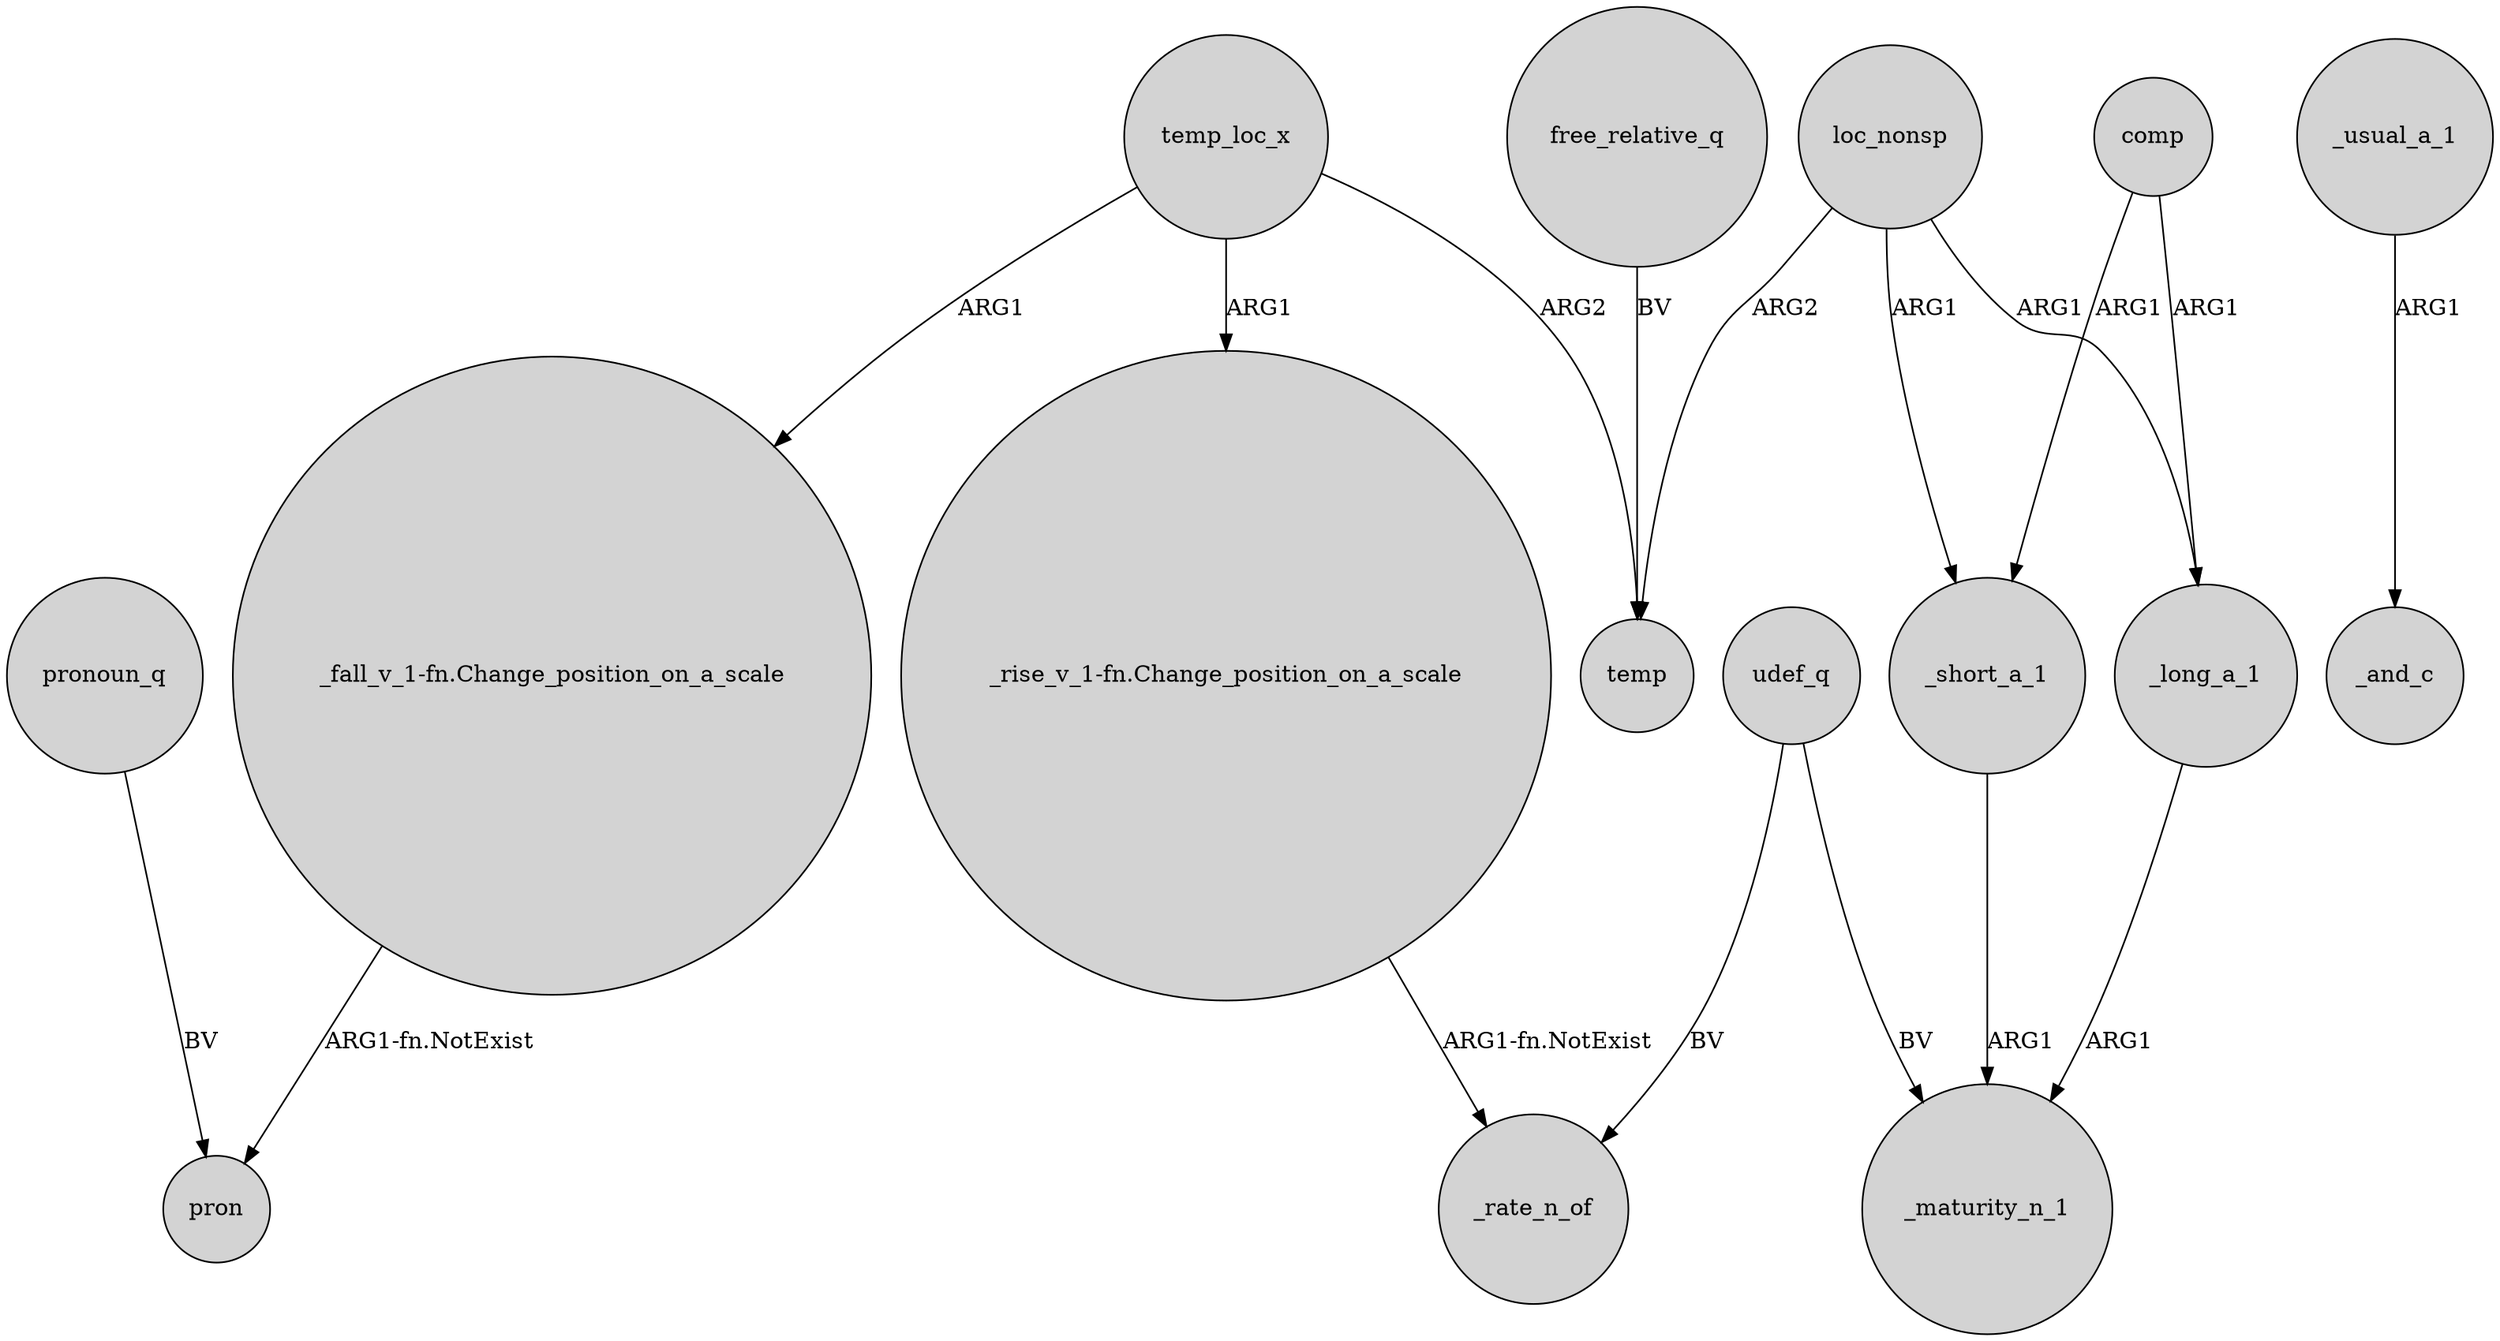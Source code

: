 digraph {
	node [shape=circle style=filled]
	temp_loc_x -> temp [label=ARG2]
	loc_nonsp -> temp [label=ARG2]
	udef_q -> _rate_n_of [label=BV]
	pronoun_q -> pron [label=BV]
	udef_q -> _maturity_n_1 [label=BV]
	loc_nonsp -> _short_a_1 [label=ARG1]
	_usual_a_1 -> _and_c [label=ARG1]
	temp_loc_x -> "_rise_v_1-fn.Change_position_on_a_scale" [label=ARG1]
	comp -> _short_a_1 [label=ARG1]
	loc_nonsp -> _long_a_1 [label=ARG1]
	_long_a_1 -> _maturity_n_1 [label=ARG1]
	free_relative_q -> temp [label=BV]
	"_fall_v_1-fn.Change_position_on_a_scale" -> pron [label="ARG1-fn.NotExist"]
	comp -> _long_a_1 [label=ARG1]
	_short_a_1 -> _maturity_n_1 [label=ARG1]
	temp_loc_x -> "_fall_v_1-fn.Change_position_on_a_scale" [label=ARG1]
	"_rise_v_1-fn.Change_position_on_a_scale" -> _rate_n_of [label="ARG1-fn.NotExist"]
}
